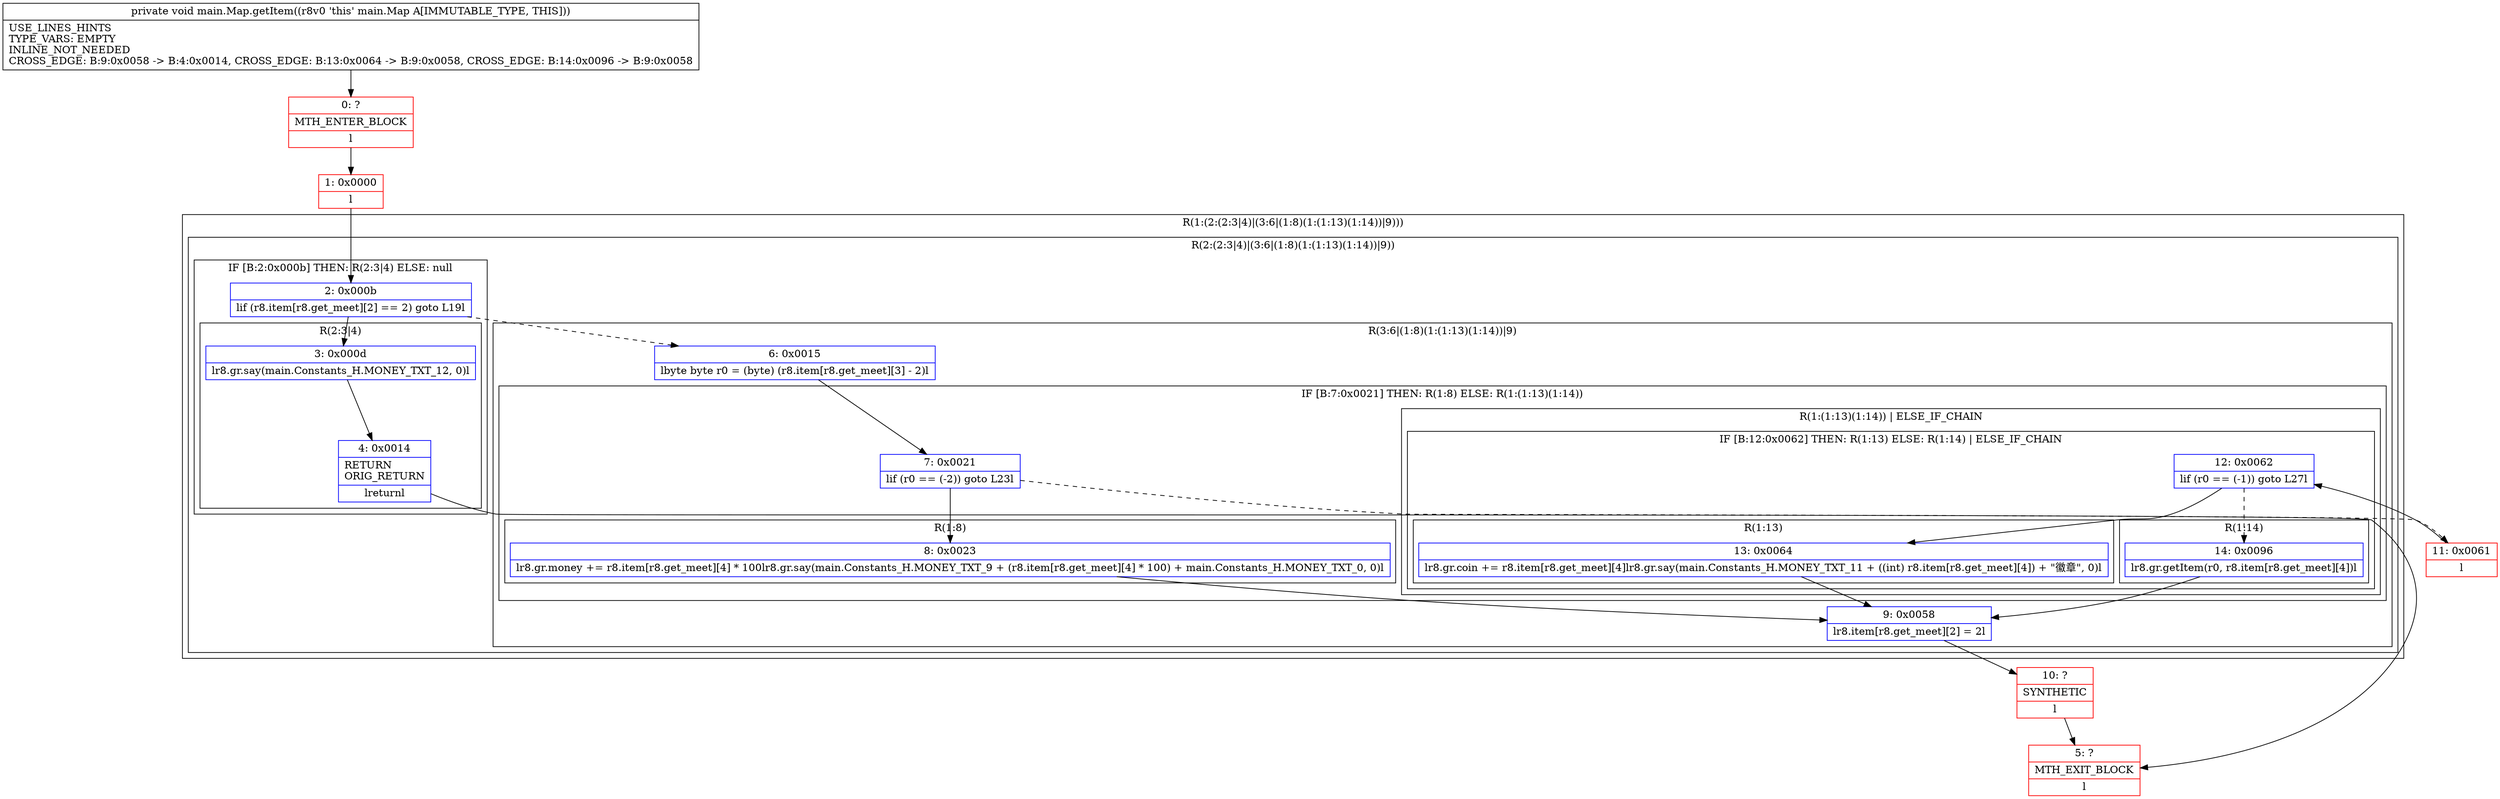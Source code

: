 digraph "CFG formain.Map.getItem()V" {
subgraph cluster_Region_890232686 {
label = "R(1:(2:(2:3|4)|(3:6|(1:8)(1:(1:13)(1:14))|9)))";
node [shape=record,color=blue];
subgraph cluster_Region_721181522 {
label = "R(2:(2:3|4)|(3:6|(1:8)(1:(1:13)(1:14))|9))";
node [shape=record,color=blue];
subgraph cluster_IfRegion_690355163 {
label = "IF [B:2:0x000b] THEN: R(2:3|4) ELSE: null";
node [shape=record,color=blue];
Node_2 [shape=record,label="{2\:\ 0x000b|lif (r8.item[r8.get_meet][2] == 2) goto L19l}"];
subgraph cluster_Region_1978044500 {
label = "R(2:3|4)";
node [shape=record,color=blue];
Node_3 [shape=record,label="{3\:\ 0x000d|lr8.gr.say(main.Constants_H.MONEY_TXT_12, 0)l}"];
Node_4 [shape=record,label="{4\:\ 0x0014|RETURN\lORIG_RETURN\l|lreturnl}"];
}
}
subgraph cluster_Region_1770731724 {
label = "R(3:6|(1:8)(1:(1:13)(1:14))|9)";
node [shape=record,color=blue];
Node_6 [shape=record,label="{6\:\ 0x0015|lbyte byte r0 = (byte) (r8.item[r8.get_meet][3] \- 2)l}"];
subgraph cluster_IfRegion_1516352857 {
label = "IF [B:7:0x0021] THEN: R(1:8) ELSE: R(1:(1:13)(1:14))";
node [shape=record,color=blue];
Node_7 [shape=record,label="{7\:\ 0x0021|lif (r0 == (\-2)) goto L23l}"];
subgraph cluster_Region_1046074665 {
label = "R(1:8)";
node [shape=record,color=blue];
Node_8 [shape=record,label="{8\:\ 0x0023|lr8.gr.money += r8.item[r8.get_meet][4] * 100lr8.gr.say(main.Constants_H.MONEY_TXT_9 + (r8.item[r8.get_meet][4] * 100) + main.Constants_H.MONEY_TXT_0, 0)l}"];
}
subgraph cluster_Region_1991716731 {
label = "R(1:(1:13)(1:14)) | ELSE_IF_CHAIN\l";
node [shape=record,color=blue];
subgraph cluster_IfRegion_167570686 {
label = "IF [B:12:0x0062] THEN: R(1:13) ELSE: R(1:14) | ELSE_IF_CHAIN\l";
node [shape=record,color=blue];
Node_12 [shape=record,label="{12\:\ 0x0062|lif (r0 == (\-1)) goto L27l}"];
subgraph cluster_Region_1892350293 {
label = "R(1:13)";
node [shape=record,color=blue];
Node_13 [shape=record,label="{13\:\ 0x0064|lr8.gr.coin += r8.item[r8.get_meet][4]lr8.gr.say(main.Constants_H.MONEY_TXT_11 + ((int) r8.item[r8.get_meet][4]) + \"徽章\", 0)l}"];
}
subgraph cluster_Region_42101031 {
label = "R(1:14)";
node [shape=record,color=blue];
Node_14 [shape=record,label="{14\:\ 0x0096|lr8.gr.getItem(r0, r8.item[r8.get_meet][4])l}"];
}
}
}
}
Node_9 [shape=record,label="{9\:\ 0x0058|lr8.item[r8.get_meet][2] = 2l}"];
}
}
}
Node_0 [shape=record,color=red,label="{0\:\ ?|MTH_ENTER_BLOCK\l|l}"];
Node_1 [shape=record,color=red,label="{1\:\ 0x0000|l}"];
Node_5 [shape=record,color=red,label="{5\:\ ?|MTH_EXIT_BLOCK\l|l}"];
Node_10 [shape=record,color=red,label="{10\:\ ?|SYNTHETIC\l|l}"];
Node_11 [shape=record,color=red,label="{11\:\ 0x0061|l}"];
MethodNode[shape=record,label="{private void main.Map.getItem((r8v0 'this' main.Map A[IMMUTABLE_TYPE, THIS]))  | USE_LINES_HINTS\lTYPE_VARS: EMPTY\lINLINE_NOT_NEEDED\lCROSS_EDGE: B:9:0x0058 \-\> B:4:0x0014, CROSS_EDGE: B:13:0x0064 \-\> B:9:0x0058, CROSS_EDGE: B:14:0x0096 \-\> B:9:0x0058\l}"];
MethodNode -> Node_0;
Node_2 -> Node_3;
Node_2 -> Node_6[style=dashed];
Node_3 -> Node_4;
Node_4 -> Node_5;
Node_6 -> Node_7;
Node_7 -> Node_8;
Node_7 -> Node_11[style=dashed];
Node_8 -> Node_9;
Node_12 -> Node_13;
Node_12 -> Node_14[style=dashed];
Node_13 -> Node_9;
Node_14 -> Node_9;
Node_9 -> Node_10;
Node_0 -> Node_1;
Node_1 -> Node_2;
Node_10 -> Node_5;
Node_11 -> Node_12;
}

